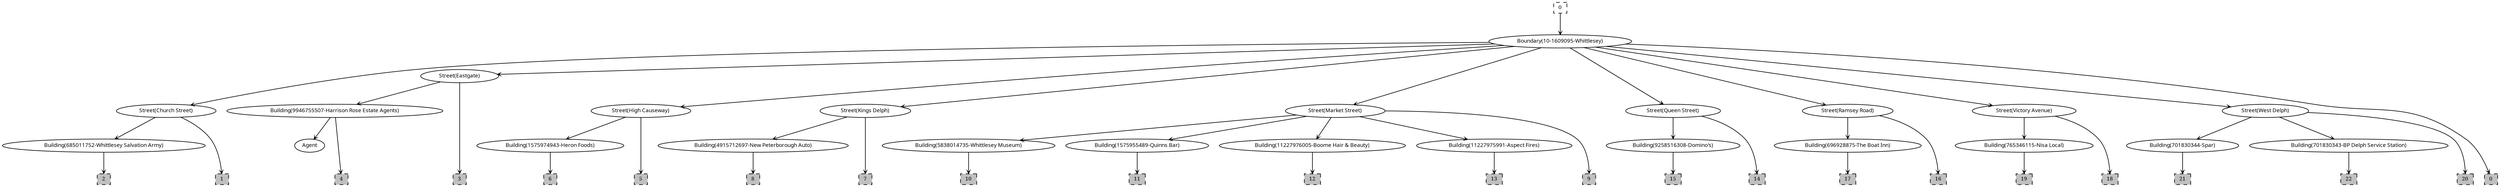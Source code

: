 digraph "agent" {
newrank = true;
stylesheet = "style.css";
r0 [ label="0", style="dashed", shape=box, width=.28, height=.18, fontname="serif", fontsize=9.0 ];
{ rank=source; r0 };
v0 [ label="Boundary(10-1609095-Whittlesey)", shape=ellipse, id="v0_Boundary(10-1609095-Whittlesey)" fontname="sans-serif", fontsize=9.0,fixedsize=true, width=3.300000, height=.30 ];
v1 [ label="Street(Church Street)", shape=ellipse, id="v1_Street(Church Street)" fontname="sans-serif", fontsize=9.0,fixedsize=true, width=2.300000, height=.30 ];
v2 [ label="Building(685011752-Whittlesey Salvation Army)", shape=ellipse, id="v2_Building(685011752-Whittlesey Salvation Army)" fontname="sans-serif", fontsize=9.0,fixedsize=true, width=4.700000, height=.30 ];
v3 [ label="Street(Eastgate)", shape=ellipse, id="v3_Street(Eastgate)" fontname="sans-serif", fontsize=9.0,fixedsize=true, width=1.800000, height=.30 ];
v4 [ label="Building(9946755507-Harrison Rose Estate Agents)", shape=ellipse, id="v4_Building(9946755507-Harrison Rose Estate Agents)" fontname="sans-serif", fontsize=9.0,fixedsize=true, width=5.000000, height=.30 ];
v5 [ label="Street(High Causeway)", shape=ellipse, id="v5_Street(High Causeway)" fontname="sans-serif", fontsize=9.0,fixedsize=true, width=2.300000, height=.30 ];
v6 [ label="Building(1575974943-Heron Foods)", shape=ellipse, id="v6_Building(1575974943-Heron Foods)" fontname="sans-serif", fontsize=9.0,fixedsize=true, width=3.400000, height=.30 ];
v7 [ label="Street(Kings Delph)", shape=ellipse, id="v7_Street(Kings Delph)" fontname="sans-serif", fontsize=9.0,fixedsize=true, width=2.100000, height=.30 ];
v8 [ label="Building(4915712697-New Peterborough Auto)", shape=ellipse, id="v8_Building(4915712697-New Peterborough Auto)" fontname="sans-serif", fontsize=9.0,fixedsize=true, width=4.400000, height=.30 ];
v9 [ label="Street(Market Street)", shape=ellipse, id="v9_Street(Market Street)" fontname="sans-serif", fontsize=9.0,fixedsize=true, width=2.300000, height=.30 ];
v10 [ label="Building(5838014735-Whittlesey Museum)", shape=ellipse, id="v10_Building(5838014735-Whittlesey Museum)" fontname="sans-serif", fontsize=9.0,fixedsize=true, width=4.000000, height=.30 ];
v11 [ label="Building(1575955489-Quinns Bar)", shape=ellipse, id="v11_Building(1575955489-Quinns Bar)" fontname="sans-serif", fontsize=9.0,fixedsize=true, width=3.300000, height=.30 ];
v12 [ label="Building(11227976005-Boome Hair & Beauty)", shape=ellipse, id="v12_Building(11227976005-Boome Hair & Beauty)" fontname="sans-serif", fontsize=9.0,fixedsize=true, width=4.300000, height=.30 ];
v13 [ label="Building(11227975991-Aspect Fires)", shape=ellipse, id="v13_Building(11227975991-Aspect Fires)" fontname="sans-serif", fontsize=9.0,fixedsize=true, width=3.600000, height=.30 ];
v14 [ label="Street(Queen Street)", shape=ellipse, id="v14_Street(Queen Street)" fontname="sans-serif", fontsize=9.0,fixedsize=true, width=2.200000, height=.30 ];
v15 [ label="Building(9258516308-Domino's)", shape=ellipse, id="v15_Building(9258516308-Domino's)" fontname="sans-serif", fontsize=9.0,fixedsize=true, width=3.100000, height=.30 ];
v16 [ label="Street(Ramsey Road)", shape=ellipse, id="v16_Street(Ramsey Road)" fontname="sans-serif", fontsize=9.0,fixedsize=true, width=2.100000, height=.30 ];
v17 [ label="Building(696928875-The Boat Inn)", shape=ellipse, id="v17_Building(696928875-The Boat Inn)" fontname="sans-serif", fontsize=9.0,fixedsize=true, width=3.400000, height=.30 ];
v18 [ label="Street(Victory Avenue)", shape=ellipse, id="v18_Street(Victory Avenue)" fontname="sans-serif", fontsize=9.0,fixedsize=true, width=2.400000, height=.30 ];
v19 [ label="Building(765346115-Nisa Local)", shape=ellipse, id="v19_Building(765346115-Nisa Local)" fontname="sans-serif", fontsize=9.0,fixedsize=true, width=3.200000, height=.30 ];
v20 [ label="Street(West Delph)", shape=ellipse, id="v20_Street(West Delph)" fontname="sans-serif", fontsize=9.0,fixedsize=true, width=2.000000, height=.30 ];
v21 [ label="Building(701830344-Spar)", shape=ellipse, id="v21_Building(701830344-Spar)" fontname="sans-serif", fontsize=9.0,fixedsize=true, width=2.600000, height=.30 ];
v22 [ label="Building(701830343-BP Delph Service Station)", shape=ellipse, id="v22_Building(701830343-BP Delph Service Station)" fontname="sans-serif", fontsize=9.0,fixedsize=true, width=4.600000, height=.30 ];
v23 [ label="Agent", shape=ellipse, id="v23_Agent" fontname="sans-serif", fontsize=9.0,fixedsize=true, width=0.700000, height=.30 ];
s0 [ label="0", style="filled,dashed", fillcolor="gray", shape=box, width=.28, height=.18, fontname="serif", fontsize=9.0 ];
s1 [ label="1", style="filled,dashed", fillcolor="gray", shape=box, width=.28, height=.18, fontname="serif", fontsize=9.0 ];
s2 [ label="2", style="filled,dashed", fillcolor="gray", shape=box, width=.28, height=.18, fontname="serif", fontsize=9.0 ];
s3 [ label="3", style="filled,dashed", fillcolor="gray", shape=box, width=.28, height=.18, fontname="serif", fontsize=9.0 ];
s4 [ label="4", style="filled,dashed", fillcolor="gray", shape=box, width=.28, height=.18, fontname="serif", fontsize=9.0 ];
s5 [ label="5", style="filled,dashed", fillcolor="gray", shape=box, width=.28, height=.18, fontname="serif", fontsize=9.0 ];
s6 [ label="6", style="filled,dashed", fillcolor="gray", shape=box, width=.28, height=.18, fontname="serif", fontsize=9.0 ];
s7 [ label="7", style="filled,dashed", fillcolor="gray", shape=box, width=.28, height=.18, fontname="serif", fontsize=9.0 ];
s8 [ label="8", style="filled,dashed", fillcolor="gray", shape=box, width=.28, height=.18, fontname="serif", fontsize=9.0 ];
s9 [ label="9", style="filled,dashed", fillcolor="gray", shape=box, width=.28, height=.18, fontname="serif", fontsize=9.0 ];
s10 [ label="10", style="filled,dashed", fillcolor="gray", shape=box, width=.28, height=.18, fontname="serif", fontsize=9.0 ];
s11 [ label="11", style="filled,dashed", fillcolor="gray", shape=box, width=.28, height=.18, fontname="serif", fontsize=9.0 ];
s12 [ label="12", style="filled,dashed", fillcolor="gray", shape=box, width=.28, height=.18, fontname="serif", fontsize=9.0 ];
s13 [ label="13", style="filled,dashed", fillcolor="gray", shape=box, width=.28, height=.18, fontname="serif", fontsize=9.0 ];
s14 [ label="14", style="filled,dashed", fillcolor="gray", shape=box, width=.28, height=.18, fontname="serif", fontsize=9.0 ];
s15 [ label="15", style="filled,dashed", fillcolor="gray", shape=box, width=.28, height=.18, fontname="serif", fontsize=9.0 ];
s16 [ label="16", style="filled,dashed", fillcolor="gray", shape=box, width=.28, height=.18, fontname="serif", fontsize=9.0 ];
s17 [ label="17", style="filled,dashed", fillcolor="gray", shape=box, width=.28, height=.18, fontname="serif", fontsize=9.0 ];
s18 [ label="18", style="filled,dashed", fillcolor="gray", shape=box, width=.28, height=.18, fontname="serif", fontsize=9.0 ];
s19 [ label="19", style="filled,dashed", fillcolor="gray", shape=box, width=.28, height=.18, fontname="serif", fontsize=9.0 ];
s20 [ label="20", style="filled,dashed", fillcolor="gray", shape=box, width=.28, height=.18, fontname="serif", fontsize=9.0 ];
s21 [ label="21", style="filled,dashed", fillcolor="gray", shape=box, width=.28, height=.18, fontname="serif", fontsize=9.0 ];
s22 [ label="22", style="filled,dashed", fillcolor="gray", shape=box, width=.28, height=.18, fontname="serif", fontsize=9.0 ];
{ rank=same; v0 };
{ rank=same; v3 };
{ rank=same; v20; v18; v16; v14; v9; v7; v5; v4; v1 };
{ rank=same; v23; v22; v21; v19; v17; v15; v13; v12; v11; v10; v8; v6; v2 };
{ rank=sink; s0; s1; s2; s3; s4; s5; s6; s7; s8; s9; s10; s11; s12; s13; s14; s15; s16; s17; s18; s19; s20; s21; s22 };
r0 -> v0 [ arrowhead="vee", arrowsize=0.5 ];
v0 -> v1 [ arrowhead="vee", arrowsize=0.5 ];
v0 -> v3 [ arrowhead="vee", arrowsize=0.5 ];
v0 -> v5 [ arrowhead="vee", arrowsize=0.5 ];
v0 -> v7 [ arrowhead="vee", arrowsize=0.5 ];
v0 -> v9 [ arrowhead="vee", arrowsize=0.5 ];
v0 -> v14 [ arrowhead="vee", arrowsize=0.5 ];
v0 -> v16 [ arrowhead="vee", arrowsize=0.5 ];
v0 -> v18 [ arrowhead="vee", arrowsize=0.5 ];
v0 -> v20 [ arrowhead="vee", arrowsize=0.5 ];
v1 -> v2 [ arrowhead="vee", arrowsize=0.5 ];
v3 -> v4 [ arrowhead="vee", arrowsize=0.5 ];
v4 -> v23 [ arrowhead="vee", arrowsize=0.5 ];
v5 -> v6 [ arrowhead="vee", arrowsize=0.5 ];
v7 -> v8 [ arrowhead="vee", arrowsize=0.5 ];
v9 -> v10 [ arrowhead="vee", arrowsize=0.5 ];
v9 -> v11 [ arrowhead="vee", arrowsize=0.5 ];
v9 -> v12 [ arrowhead="vee", arrowsize=0.5 ];
v9 -> v13 [ arrowhead="vee", arrowsize=0.5 ];
v14 -> v15 [ arrowhead="vee", arrowsize=0.5 ];
v16 -> v17 [ arrowhead="vee", arrowsize=0.5 ];
v18 -> v19 [ arrowhead="vee", arrowsize=0.5 ];
v20 -> v21 [ arrowhead="vee", arrowsize=0.5 ];
v20 -> v22 [ arrowhead="vee", arrowsize=0.5 ];
v0 -> s0 [ arrowhead="vee", arrowsize=0.5 ];
v1 -> s1 [ arrowhead="vee", arrowsize=0.5 ];
v2 -> s2 [ arrowhead="vee", arrowsize=0.5 ];
v3 -> s3 [ arrowhead="vee", arrowsize=0.5 ];
v4 -> s4 [ arrowhead="vee", arrowsize=0.5 ];
v5 -> s5 [ arrowhead="vee", arrowsize=0.5 ];
v6 -> s6 [ arrowhead="vee", arrowsize=0.5 ];
v7 -> s7 [ arrowhead="vee", arrowsize=0.5 ];
v8 -> s8 [ arrowhead="vee", arrowsize=0.5 ];
v9 -> s9 [ arrowhead="vee", arrowsize=0.5 ];
v10 -> s10 [ arrowhead="vee", arrowsize=0.5 ];
v11 -> s11 [ arrowhead="vee", arrowsize=0.5 ];
v12 -> s12 [ arrowhead="vee", arrowsize=0.5 ];
v13 -> s13 [ arrowhead="vee", arrowsize=0.5 ];
v14 -> s14 [ arrowhead="vee", arrowsize=0.5 ];
v15 -> s15 [ arrowhead="vee", arrowsize=0.5 ];
v16 -> s16 [ arrowhead="vee", arrowsize=0.5 ];
v17 -> s17 [ arrowhead="vee", arrowsize=0.5 ];
v18 -> s18 [ arrowhead="vee", arrowsize=0.5 ];
v19 -> s19 [ arrowhead="vee", arrowsize=0.5 ];
v20 -> s20 [ arrowhead="vee", arrowsize=0.5 ];
v21 -> s21 [ arrowhead="vee", arrowsize=0.5 ];
v22 -> s22 [ arrowhead="vee", arrowsize=0.5 ];
edge [ color=green, arrowhead=none, arrowtail=none, arrowsize=0.3 ];
}